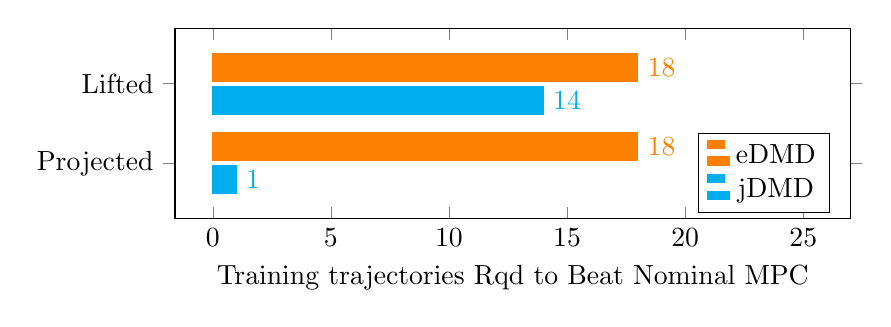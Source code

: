 % Recommended preamble:
\begin{tikzpicture}
\begin{axis}[reverse legend, width={4in}, height={4cm}, xbar, ytick={data}, yticklabels={Projected, Lifted}, xmax={27}, enlarge y limits={0.7}, legend pos={south east}, xlabel={Training trajectories Rqd to Beat Nominal MPC}, nodes near coords]
    \addplot+[no marks, color={cyan}]
        coordinates {
            (1,0)
            (14,1)
        }
        ;
    \addplot+[no marks, color={orange}]
        coordinates {
            (18,0)
            (18,1)
        }
        ;
    \legend{{jDMD},{eDMD}}
\end{axis}
\end{tikzpicture}
